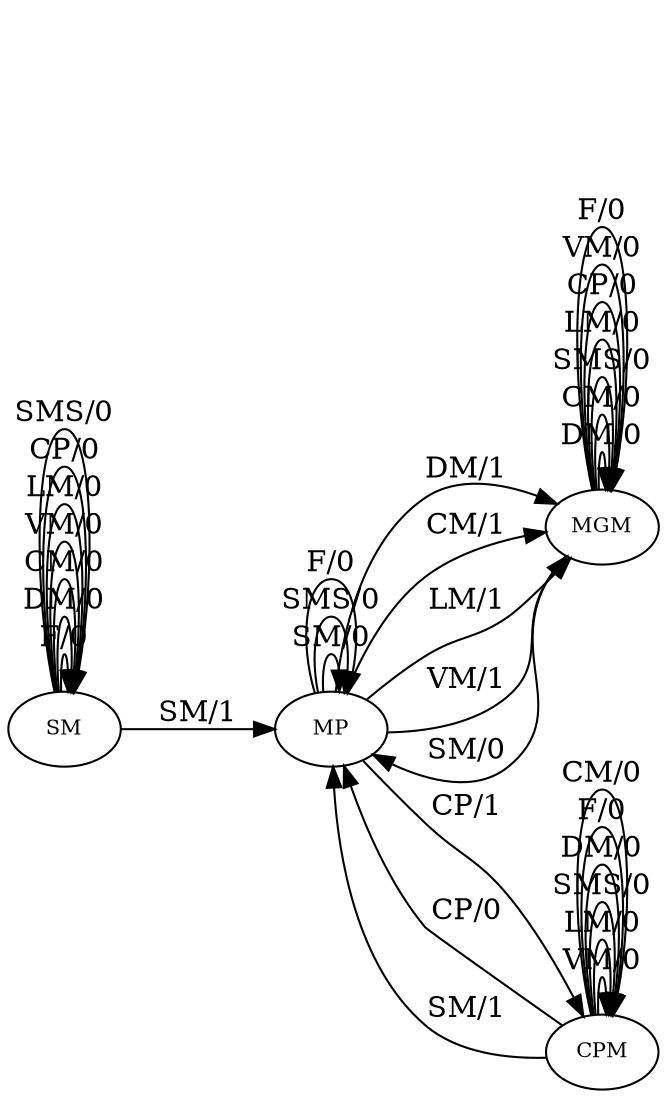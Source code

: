 digraph MefGraph{
	node [fontsize="10"]

                  	rankdir=LR
	0 [label="SM"]
	1 [label="MP"]
	2 [label="MGM"]
	3 [label="CPM"]

	3 -> 3 [label="VM/0"]
	3 -> 3 [label="LM/0"]
	1 -> 1 [label="SM/0"]
	3 -> 1 [label="CP/0"]
	2 -> 2 [label="DM/0"]
	0 -> 0 [label="F/0"]
	2 -> 2 [label="CM/0"]
	3 -> 1 [label="SM/1"]
	0 -> 0 [label="DM/0"]
	2 -> 2 [label="SMS/0"]
	2 -> 2 [label="LM/0"]
	0 -> 0 [label="CM/0"]
	2 -> 2 [label="CP/0"]
	2 -> 2 [label="VM/0"]
	1 -> 2 [label="DM/1"]
	2 -> 2 [label="F/0"]
	1 -> 2 [label="CM/1"]
	0 -> 0 [label="VM/0"]
	0 -> 0 [label="LM/0"]
	1 -> 2 [label="LM/1"]
	0 -> 0 [label="CP/0"]
	3 -> 3 [label="SMS/0"]
	3 -> 3 [label="DM/0"]
	2 -> 1 [label="SM/0"]
	1 -> 2 [label="VM/1"]
	3 -> 3 [label="F/0"]
	3 -> 3 [label="CM/0"]
	1 -> 1 [label="SMS/0"]
	1 -> 3 [label="CP/1"]
	0 -> 0 [label="SMS/0"]
	0 -> 1 [label="SM/1"]
	1 -> 1 [label="F/0"]
}
